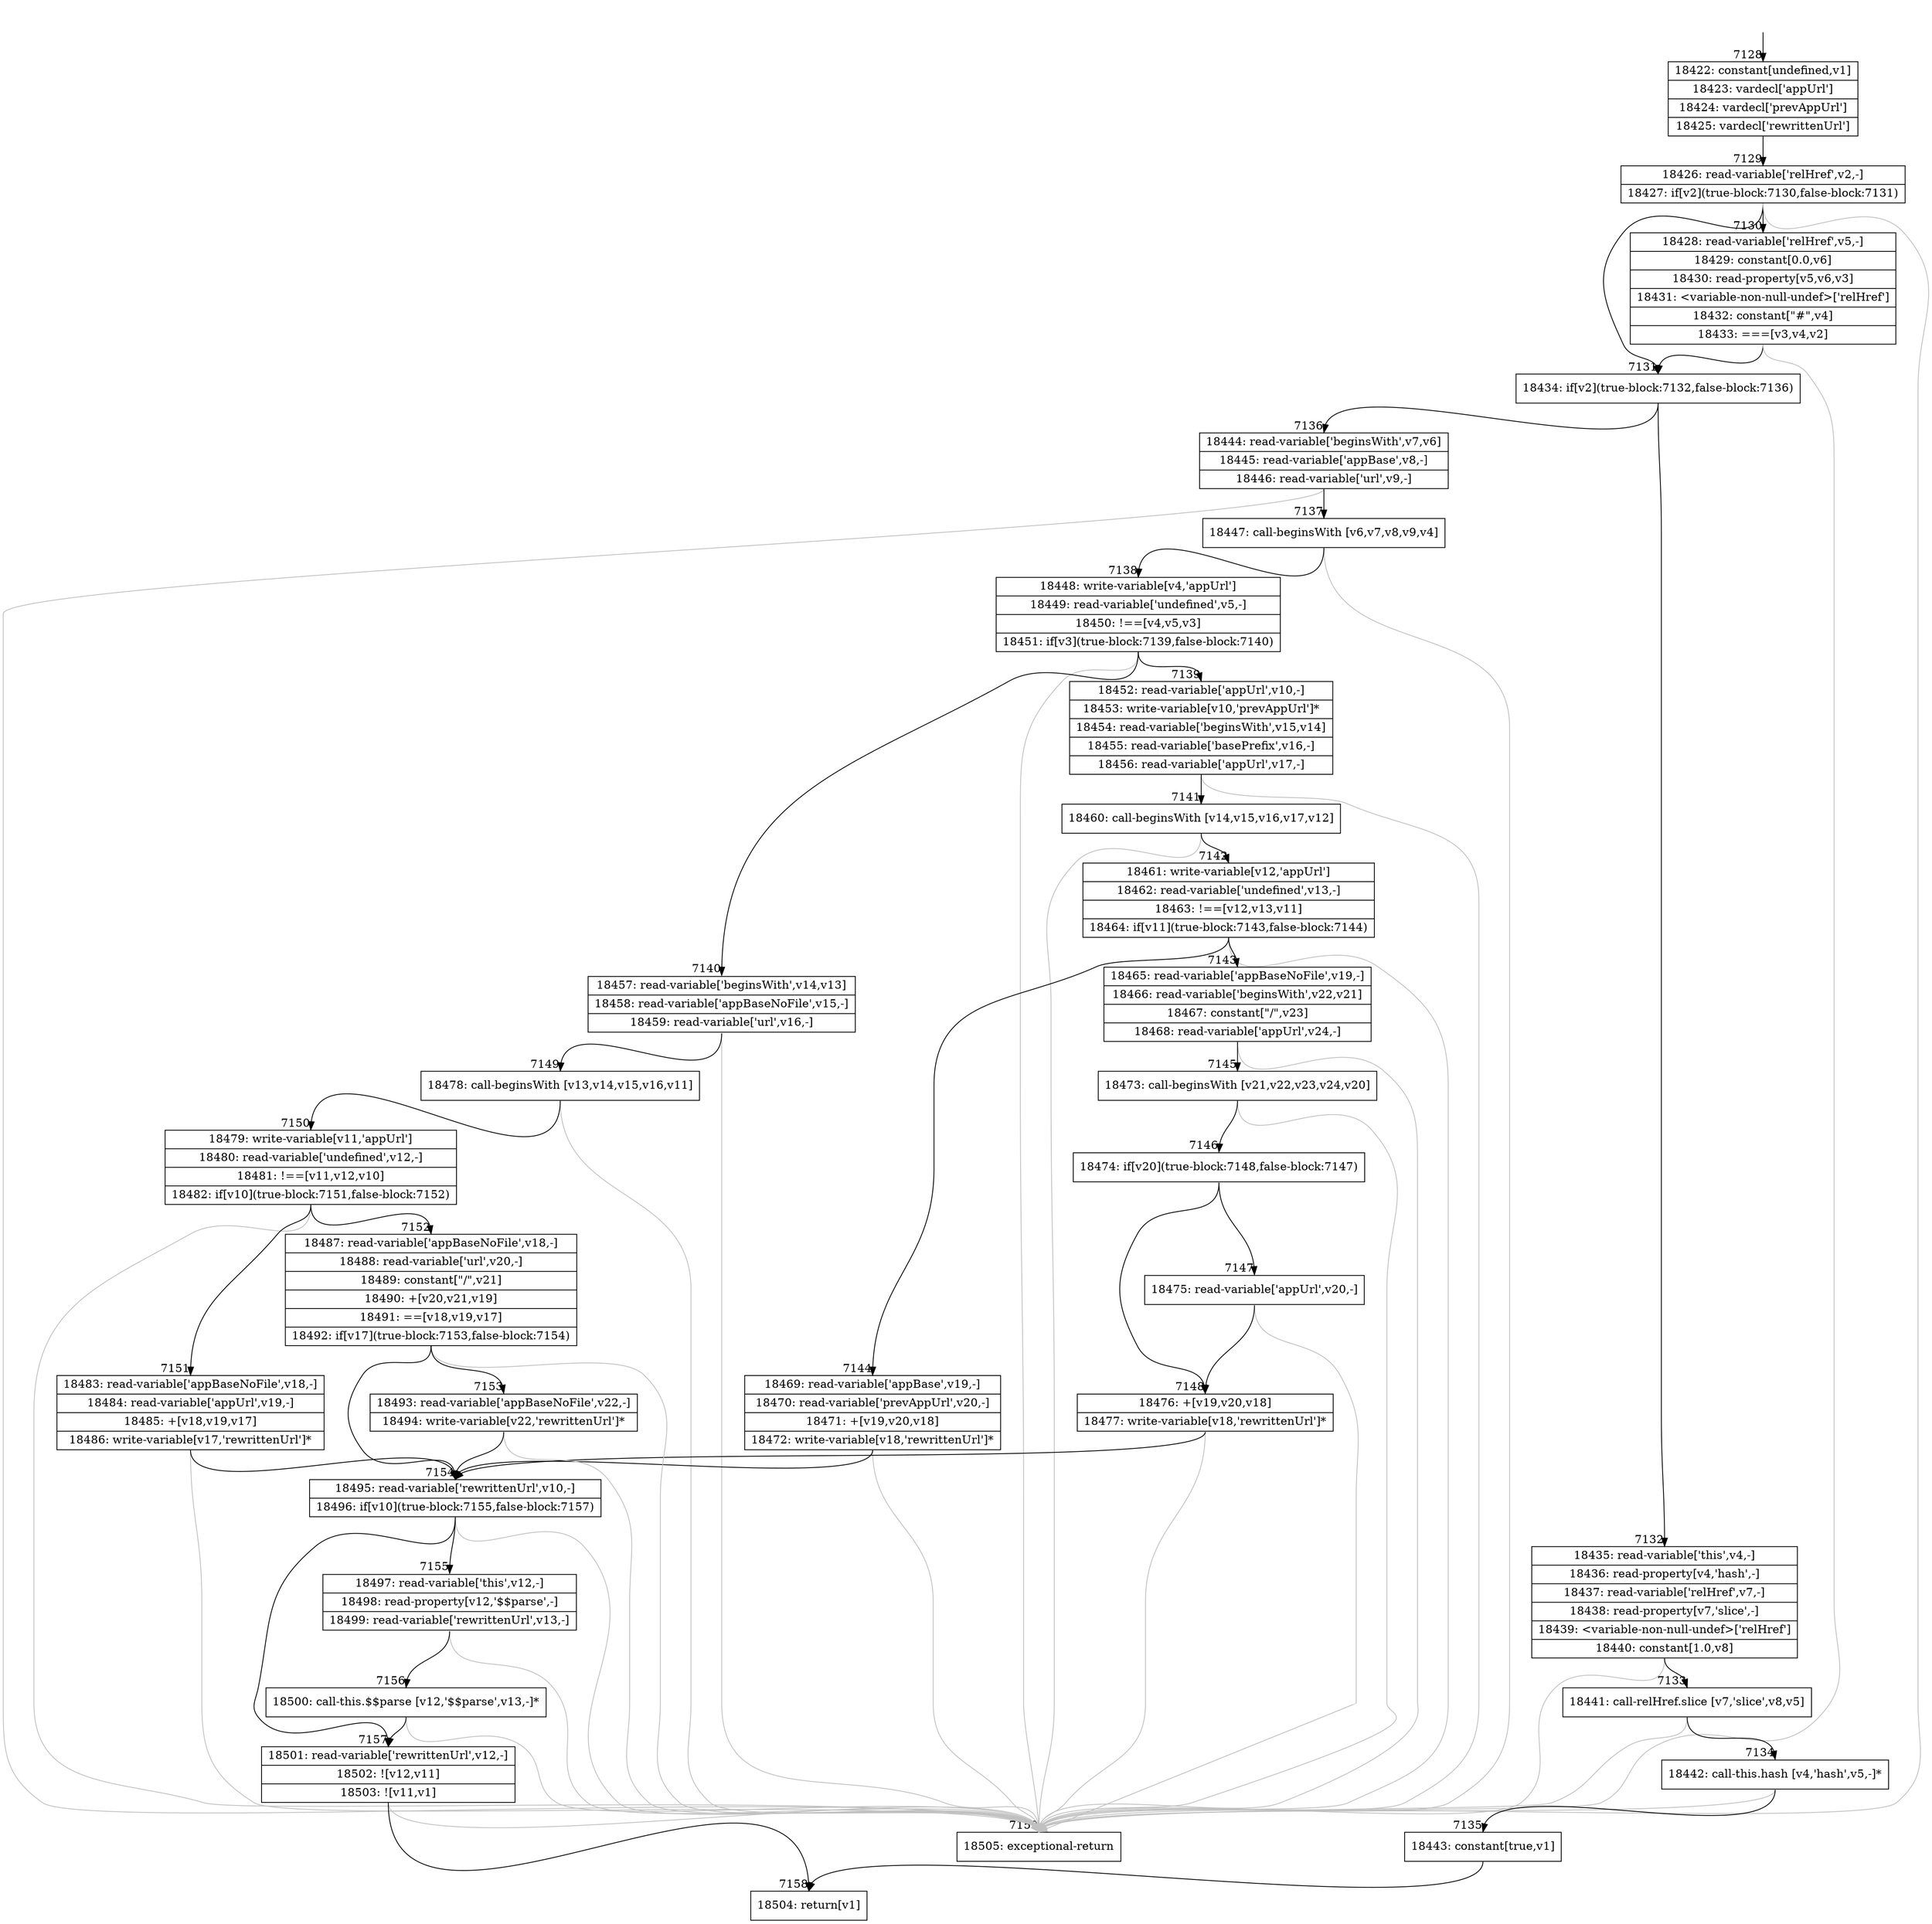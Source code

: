 digraph {
rankdir="TD"
BB_entry538[shape=none,label=""];
BB_entry538 -> BB7128 [tailport=s, headport=n, headlabel="    7128"]
BB7128 [shape=record label="{18422: constant[undefined,v1]|18423: vardecl['appUrl']|18424: vardecl['prevAppUrl']|18425: vardecl['rewrittenUrl']}" ] 
BB7128 -> BB7129 [tailport=s, headport=n, headlabel="      7129"]
BB7129 [shape=record label="{18426: read-variable['relHref',v2,-]|18427: if[v2](true-block:7130,false-block:7131)}" ] 
BB7129 -> BB7131 [tailport=s, headport=n, headlabel="      7131"]
BB7129 -> BB7130 [tailport=s, headport=n, headlabel="      7130"]
BB7129 -> BB7159 [tailport=s, headport=n, color=gray, headlabel="      7159"]
BB7130 [shape=record label="{18428: read-variable['relHref',v5,-]|18429: constant[0.0,v6]|18430: read-property[v5,v6,v3]|18431: \<variable-non-null-undef\>['relHref']|18432: constant[\"#\",v4]|18433: ===[v3,v4,v2]}" ] 
BB7130 -> BB7131 [tailport=s, headport=n]
BB7130 -> BB7159 [tailport=s, headport=n, color=gray]
BB7131 [shape=record label="{18434: if[v2](true-block:7132,false-block:7136)}" ] 
BB7131 -> BB7132 [tailport=s, headport=n, headlabel="      7132"]
BB7131 -> BB7136 [tailport=s, headport=n, headlabel="      7136"]
BB7132 [shape=record label="{18435: read-variable['this',v4,-]|18436: read-property[v4,'hash',-]|18437: read-variable['relHref',v7,-]|18438: read-property[v7,'slice',-]|18439: \<variable-non-null-undef\>['relHref']|18440: constant[1.0,v8]}" ] 
BB7132 -> BB7133 [tailport=s, headport=n, headlabel="      7133"]
BB7132 -> BB7159 [tailport=s, headport=n, color=gray]
BB7133 [shape=record label="{18441: call-relHref.slice [v7,'slice',v8,v5]}" ] 
BB7133 -> BB7134 [tailport=s, headport=n, headlabel="      7134"]
BB7133 -> BB7159 [tailport=s, headport=n, color=gray]
BB7134 [shape=record label="{18442: call-this.hash [v4,'hash',v5,-]*}" ] 
BB7134 -> BB7135 [tailport=s, headport=n, headlabel="      7135"]
BB7134 -> BB7159 [tailport=s, headport=n, color=gray]
BB7135 [shape=record label="{18443: constant[true,v1]}" ] 
BB7135 -> BB7158 [tailport=s, headport=n, headlabel="      7158"]
BB7136 [shape=record label="{18444: read-variable['beginsWith',v7,v6]|18445: read-variable['appBase',v8,-]|18446: read-variable['url',v9,-]}" ] 
BB7136 -> BB7137 [tailport=s, headport=n, headlabel="      7137"]
BB7136 -> BB7159 [tailport=s, headport=n, color=gray]
BB7137 [shape=record label="{18447: call-beginsWith [v6,v7,v8,v9,v4]}" ] 
BB7137 -> BB7138 [tailport=s, headport=n, headlabel="      7138"]
BB7137 -> BB7159 [tailport=s, headport=n, color=gray]
BB7138 [shape=record label="{18448: write-variable[v4,'appUrl']|18449: read-variable['undefined',v5,-]|18450: !==[v4,v5,v3]|18451: if[v3](true-block:7139,false-block:7140)}" ] 
BB7138 -> BB7139 [tailport=s, headport=n, headlabel="      7139"]
BB7138 -> BB7140 [tailport=s, headport=n, headlabel="      7140"]
BB7138 -> BB7159 [tailport=s, headport=n, color=gray]
BB7139 [shape=record label="{18452: read-variable['appUrl',v10,-]|18453: write-variable[v10,'prevAppUrl']*|18454: read-variable['beginsWith',v15,v14]|18455: read-variable['basePrefix',v16,-]|18456: read-variable['appUrl',v17,-]}" ] 
BB7139 -> BB7141 [tailport=s, headport=n, headlabel="      7141"]
BB7139 -> BB7159 [tailport=s, headport=n, color=gray]
BB7140 [shape=record label="{18457: read-variable['beginsWith',v14,v13]|18458: read-variable['appBaseNoFile',v15,-]|18459: read-variable['url',v16,-]}" ] 
BB7140 -> BB7149 [tailport=s, headport=n, headlabel="      7149"]
BB7140 -> BB7159 [tailport=s, headport=n, color=gray]
BB7141 [shape=record label="{18460: call-beginsWith [v14,v15,v16,v17,v12]}" ] 
BB7141 -> BB7142 [tailport=s, headport=n, headlabel="      7142"]
BB7141 -> BB7159 [tailport=s, headport=n, color=gray]
BB7142 [shape=record label="{18461: write-variable[v12,'appUrl']|18462: read-variable['undefined',v13,-]|18463: !==[v12,v13,v11]|18464: if[v11](true-block:7143,false-block:7144)}" ] 
BB7142 -> BB7143 [tailport=s, headport=n, headlabel="      7143"]
BB7142 -> BB7144 [tailport=s, headport=n, headlabel="      7144"]
BB7142 -> BB7159 [tailport=s, headport=n, color=gray]
BB7143 [shape=record label="{18465: read-variable['appBaseNoFile',v19,-]|18466: read-variable['beginsWith',v22,v21]|18467: constant[\"/\",v23]|18468: read-variable['appUrl',v24,-]}" ] 
BB7143 -> BB7145 [tailport=s, headport=n, headlabel="      7145"]
BB7143 -> BB7159 [tailport=s, headport=n, color=gray]
BB7144 [shape=record label="{18469: read-variable['appBase',v19,-]|18470: read-variable['prevAppUrl',v20,-]|18471: +[v19,v20,v18]|18472: write-variable[v18,'rewrittenUrl']*}" ] 
BB7144 -> BB7154 [tailport=s, headport=n, headlabel="      7154"]
BB7144 -> BB7159 [tailport=s, headport=n, color=gray]
BB7145 [shape=record label="{18473: call-beginsWith [v21,v22,v23,v24,v20]}" ] 
BB7145 -> BB7146 [tailport=s, headport=n, headlabel="      7146"]
BB7145 -> BB7159 [tailport=s, headport=n, color=gray]
BB7146 [shape=record label="{18474: if[v20](true-block:7148,false-block:7147)}" ] 
BB7146 -> BB7148 [tailport=s, headport=n, headlabel="      7148"]
BB7146 -> BB7147 [tailport=s, headport=n, headlabel="      7147"]
BB7147 [shape=record label="{18475: read-variable['appUrl',v20,-]}" ] 
BB7147 -> BB7148 [tailport=s, headport=n]
BB7147 -> BB7159 [tailport=s, headport=n, color=gray]
BB7148 [shape=record label="{18476: +[v19,v20,v18]|18477: write-variable[v18,'rewrittenUrl']*}" ] 
BB7148 -> BB7154 [tailport=s, headport=n]
BB7148 -> BB7159 [tailport=s, headport=n, color=gray]
BB7149 [shape=record label="{18478: call-beginsWith [v13,v14,v15,v16,v11]}" ] 
BB7149 -> BB7150 [tailport=s, headport=n, headlabel="      7150"]
BB7149 -> BB7159 [tailport=s, headport=n, color=gray]
BB7150 [shape=record label="{18479: write-variable[v11,'appUrl']|18480: read-variable['undefined',v12,-]|18481: !==[v11,v12,v10]|18482: if[v10](true-block:7151,false-block:7152)}" ] 
BB7150 -> BB7151 [tailport=s, headport=n, headlabel="      7151"]
BB7150 -> BB7152 [tailport=s, headport=n, headlabel="      7152"]
BB7150 -> BB7159 [tailport=s, headport=n, color=gray]
BB7151 [shape=record label="{18483: read-variable['appBaseNoFile',v18,-]|18484: read-variable['appUrl',v19,-]|18485: +[v18,v19,v17]|18486: write-variable[v17,'rewrittenUrl']*}" ] 
BB7151 -> BB7154 [tailport=s, headport=n]
BB7151 -> BB7159 [tailport=s, headport=n, color=gray]
BB7152 [shape=record label="{18487: read-variable['appBaseNoFile',v18,-]|18488: read-variable['url',v20,-]|18489: constant[\"/\",v21]|18490: +[v20,v21,v19]|18491: ==[v18,v19,v17]|18492: if[v17](true-block:7153,false-block:7154)}" ] 
BB7152 -> BB7153 [tailport=s, headport=n, headlabel="      7153"]
BB7152 -> BB7154 [tailport=s, headport=n]
BB7152 -> BB7159 [tailport=s, headport=n, color=gray]
BB7153 [shape=record label="{18493: read-variable['appBaseNoFile',v22,-]|18494: write-variable[v22,'rewrittenUrl']*}" ] 
BB7153 -> BB7154 [tailport=s, headport=n]
BB7153 -> BB7159 [tailport=s, headport=n, color=gray]
BB7154 [shape=record label="{18495: read-variable['rewrittenUrl',v10,-]|18496: if[v10](true-block:7155,false-block:7157)}" ] 
BB7154 -> BB7155 [tailport=s, headport=n, headlabel="      7155"]
BB7154 -> BB7157 [tailport=s, headport=n, headlabel="      7157"]
BB7154 -> BB7159 [tailport=s, headport=n, color=gray]
BB7155 [shape=record label="{18497: read-variable['this',v12,-]|18498: read-property[v12,'$$parse',-]|18499: read-variable['rewrittenUrl',v13,-]}" ] 
BB7155 -> BB7156 [tailport=s, headport=n, headlabel="      7156"]
BB7155 -> BB7159 [tailport=s, headport=n, color=gray]
BB7156 [shape=record label="{18500: call-this.$$parse [v12,'$$parse',v13,-]*}" ] 
BB7156 -> BB7157 [tailport=s, headport=n]
BB7156 -> BB7159 [tailport=s, headport=n, color=gray]
BB7157 [shape=record label="{18501: read-variable['rewrittenUrl',v12,-]|18502: ![v12,v11]|18503: ![v11,v1]}" ] 
BB7157 -> BB7158 [tailport=s, headport=n]
BB7157 -> BB7159 [tailport=s, headport=n, color=gray]
BB7158 [shape=record label="{18504: return[v1]}" ] 
BB7159 [shape=record label="{18505: exceptional-return}" ] 
//#$~ 11356
}
